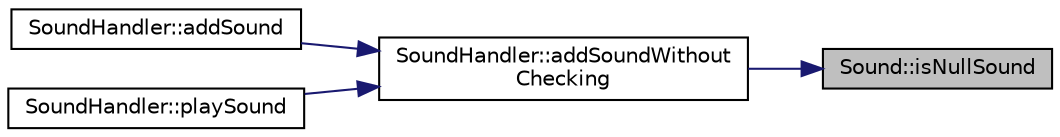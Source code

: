 digraph "Sound::isNullSound"
{
 // INTERACTIVE_SVG=YES
 // LATEX_PDF_SIZE
  edge [fontname="Helvetica",fontsize="10",labelfontname="Helvetica",labelfontsize="10"];
  node [fontname="Helvetica",fontsize="10",shape=record];
  rankdir="RL";
  Node1 [label="Sound::isNullSound",height=0.2,width=0.4,color="black", fillcolor="grey75", style="filled", fontcolor="black",tooltip=" "];
  Node1 -> Node2 [dir="back",color="midnightblue",fontsize="10",style="solid",fontname="Helvetica"];
  Node2 [label="SoundHandler::addSoundWithout\lChecking",height=0.2,width=0.4,color="black", fillcolor="white", style="filled",URL="$d1/d8c/class_sound_handler.html#ad1474636f3c8f108ef37667e072ff757",tooltip=" "];
  Node2 -> Node3 [dir="back",color="midnightblue",fontsize="10",style="solid",fontname="Helvetica"];
  Node3 [label="SoundHandler::addSound",height=0.2,width=0.4,color="black", fillcolor="white", style="filled",URL="$d1/d8c/class_sound_handler.html#a5a2b27a382ba32d8c773d198417a82c9",tooltip=" "];
  Node2 -> Node4 [dir="back",color="midnightblue",fontsize="10",style="solid",fontname="Helvetica"];
  Node4 [label="SoundHandler::playSound",height=0.2,width=0.4,color="black", fillcolor="white", style="filled",URL="$d1/d8c/class_sound_handler.html#aa5e890560c56af402db016b310f5a100",tooltip=" "];
}
